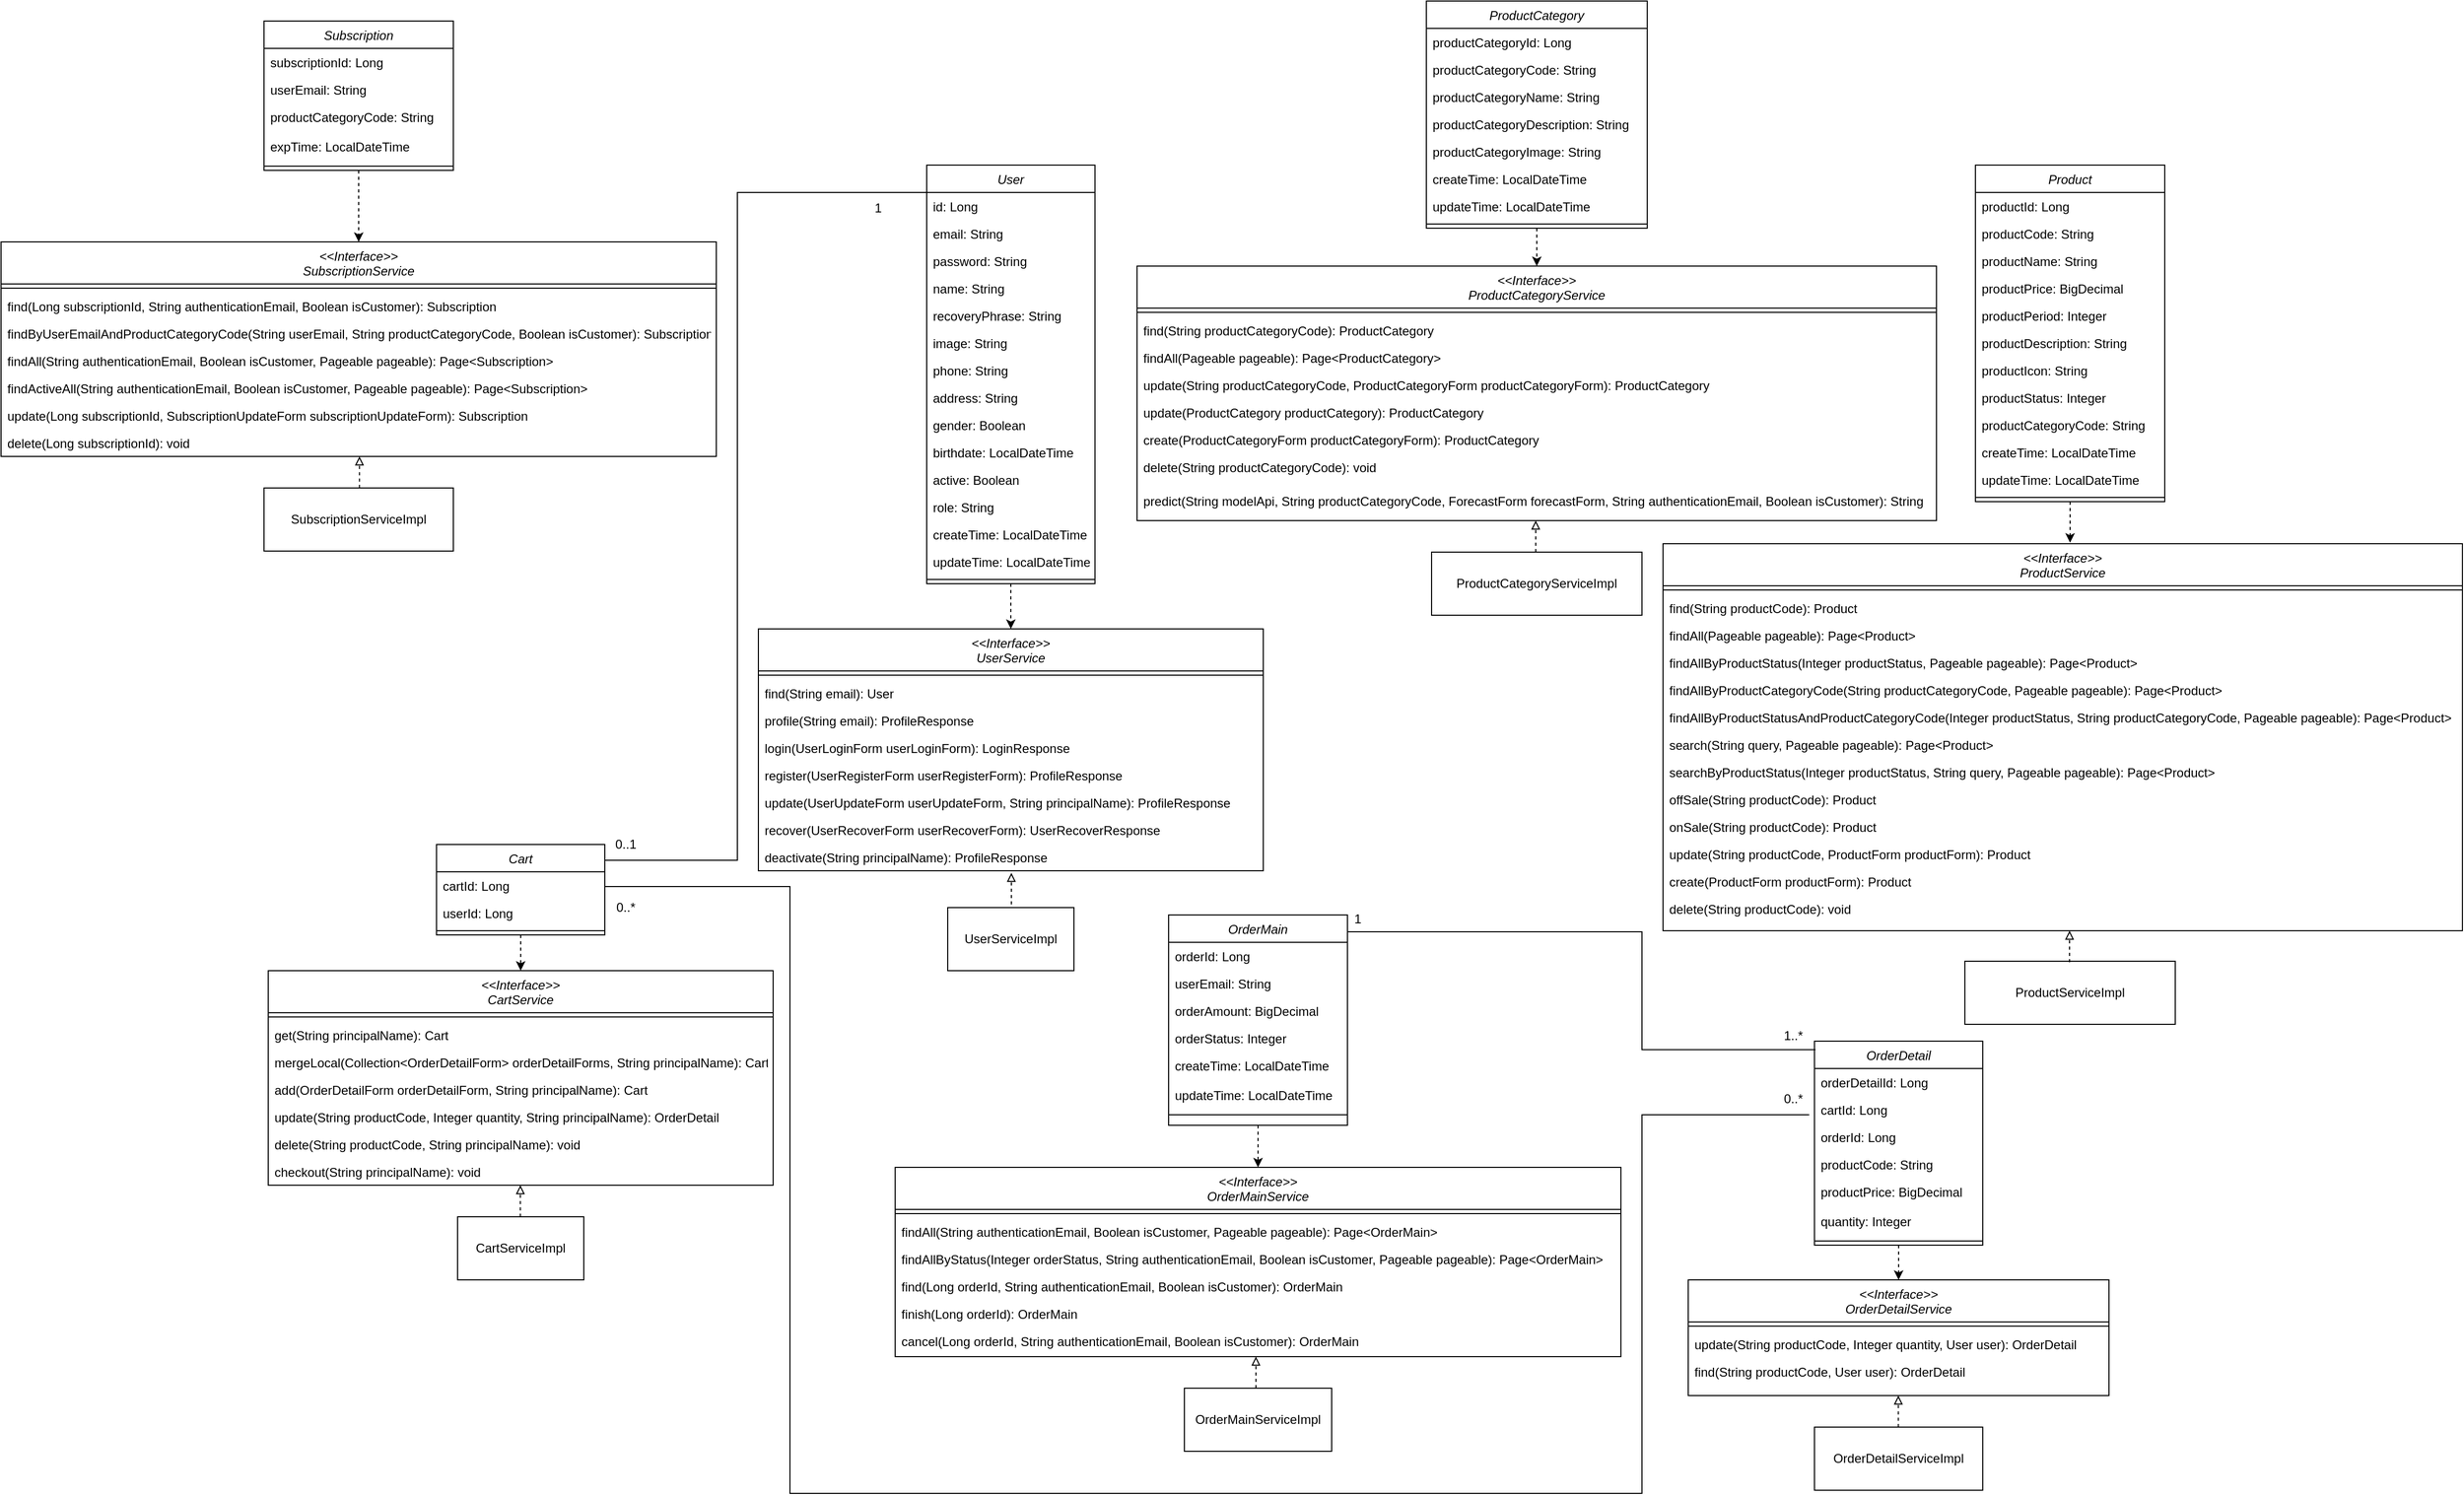 <mxfile version="21.2.3" type="device">
  <diagram id="C5RBs43oDa-KdzZeNtuy" name="Page-1">
    <mxGraphModel dx="3567" dy="803" grid="1" gridSize="10" guides="1" tooltips="1" connect="1" arrows="1" fold="1" page="1" pageScale="1" pageWidth="1920" pageHeight="1200" math="0" shadow="0">
      <root>
        <mxCell id="WIyWlLk6GJQsqaUBKTNV-0" />
        <mxCell id="WIyWlLk6GJQsqaUBKTNV-1" parent="WIyWlLk6GJQsqaUBKTNV-0" />
        <mxCell id="zkfFHV4jXpPFQw0GAbJ--0" value="User" style="swimlane;fontStyle=2;align=center;verticalAlign=top;childLayout=stackLayout;horizontal=1;startSize=26;horizontalStack=0;resizeParent=1;resizeLast=0;collapsible=1;marginBottom=0;rounded=0;shadow=0;strokeWidth=1;" parent="WIyWlLk6GJQsqaUBKTNV-1" vertex="1">
          <mxGeometry x="360" y="177" width="160" height="398" as="geometry">
            <mxRectangle x="230" y="140" width="160" height="26" as="alternateBounds" />
          </mxGeometry>
        </mxCell>
        <mxCell id="zkfFHV4jXpPFQw0GAbJ--1" value="id: Long" style="text;align=left;verticalAlign=top;spacingLeft=4;spacingRight=4;overflow=hidden;rotatable=0;points=[[0,0.5],[1,0.5]];portConstraint=eastwest;" parent="zkfFHV4jXpPFQw0GAbJ--0" vertex="1">
          <mxGeometry y="26" width="160" height="26" as="geometry" />
        </mxCell>
        <mxCell id="zkfFHV4jXpPFQw0GAbJ--2" value="email: String" style="text;align=left;verticalAlign=top;spacingLeft=4;spacingRight=4;overflow=hidden;rotatable=0;points=[[0,0.5],[1,0.5]];portConstraint=eastwest;rounded=0;shadow=0;html=0;" parent="zkfFHV4jXpPFQw0GAbJ--0" vertex="1">
          <mxGeometry y="52" width="160" height="26" as="geometry" />
        </mxCell>
        <mxCell id="zkfFHV4jXpPFQw0GAbJ--3" value="password: String" style="text;align=left;verticalAlign=top;spacingLeft=4;spacingRight=4;overflow=hidden;rotatable=0;points=[[0,0.5],[1,0.5]];portConstraint=eastwest;rounded=0;shadow=0;html=0;" parent="zkfFHV4jXpPFQw0GAbJ--0" vertex="1">
          <mxGeometry y="78" width="160" height="26" as="geometry" />
        </mxCell>
        <mxCell id="98TtHMbzd4gQQStBklup-7" value="name: String" style="text;align=left;verticalAlign=top;spacingLeft=4;spacingRight=4;overflow=hidden;rotatable=0;points=[[0,0.5],[1,0.5]];portConstraint=eastwest;rounded=0;shadow=0;html=0;" parent="zkfFHV4jXpPFQw0GAbJ--0" vertex="1">
          <mxGeometry y="104" width="160" height="26" as="geometry" />
        </mxCell>
        <mxCell id="Q7E6lYtqht5gNRH_L15U-13" value="recoveryPhrase: String" style="text;align=left;verticalAlign=top;spacingLeft=4;spacingRight=4;overflow=hidden;rotatable=0;points=[[0,0.5],[1,0.5]];portConstraint=eastwest;rounded=0;shadow=0;html=0;" parent="zkfFHV4jXpPFQw0GAbJ--0" vertex="1">
          <mxGeometry y="130" width="160" height="26" as="geometry" />
        </mxCell>
        <mxCell id="Q7E6lYtqht5gNRH_L15U-14" value="image: String" style="text;align=left;verticalAlign=top;spacingLeft=4;spacingRight=4;overflow=hidden;rotatable=0;points=[[0,0.5],[1,0.5]];portConstraint=eastwest;rounded=0;shadow=0;html=0;" parent="zkfFHV4jXpPFQw0GAbJ--0" vertex="1">
          <mxGeometry y="156" width="160" height="26" as="geometry" />
        </mxCell>
        <mxCell id="98TtHMbzd4gQQStBklup-8" value="phone: String" style="text;align=left;verticalAlign=top;spacingLeft=4;spacingRight=4;overflow=hidden;rotatable=0;points=[[0,0.5],[1,0.5]];portConstraint=eastwest;rounded=0;shadow=0;html=0;" parent="zkfFHV4jXpPFQw0GAbJ--0" vertex="1">
          <mxGeometry y="182" width="160" height="26" as="geometry" />
        </mxCell>
        <mxCell id="Q7E6lYtqht5gNRH_L15U-15" value="address: String" style="text;align=left;verticalAlign=top;spacingLeft=4;spacingRight=4;overflow=hidden;rotatable=0;points=[[0,0.5],[1,0.5]];portConstraint=eastwest;rounded=0;shadow=0;html=0;" parent="zkfFHV4jXpPFQw0GAbJ--0" vertex="1">
          <mxGeometry y="208" width="160" height="26" as="geometry" />
        </mxCell>
        <mxCell id="98TtHMbzd4gQQStBklup-9" value="gender: Boolean" style="text;align=left;verticalAlign=top;spacingLeft=4;spacingRight=4;overflow=hidden;rotatable=0;points=[[0,0.5],[1,0.5]];portConstraint=eastwest;rounded=0;shadow=0;html=0;" parent="zkfFHV4jXpPFQw0GAbJ--0" vertex="1">
          <mxGeometry y="234" width="160" height="26" as="geometry" />
        </mxCell>
        <mxCell id="Q7E6lYtqht5gNRH_L15U-16" value="birthdate: LocalDateTime" style="text;align=left;verticalAlign=top;spacingLeft=4;spacingRight=4;overflow=hidden;rotatable=0;points=[[0,0.5],[1,0.5]];portConstraint=eastwest;rounded=0;shadow=0;html=0;" parent="zkfFHV4jXpPFQw0GAbJ--0" vertex="1">
          <mxGeometry y="260" width="160" height="26" as="geometry" />
        </mxCell>
        <mxCell id="98TtHMbzd4gQQStBklup-10" value="active: Boolean" style="text;align=left;verticalAlign=top;spacingLeft=4;spacingRight=4;overflow=hidden;rotatable=0;points=[[0,0.5],[1,0.5]];portConstraint=eastwest;rounded=0;shadow=0;html=0;" parent="zkfFHV4jXpPFQw0GAbJ--0" vertex="1">
          <mxGeometry y="286" width="160" height="26" as="geometry" />
        </mxCell>
        <mxCell id="98TtHMbzd4gQQStBklup-11" value="role: String" style="text;align=left;verticalAlign=top;spacingLeft=4;spacingRight=4;overflow=hidden;rotatable=0;points=[[0,0.5],[1,0.5]];portConstraint=eastwest;rounded=0;shadow=0;html=0;" parent="zkfFHV4jXpPFQw0GAbJ--0" vertex="1">
          <mxGeometry y="312" width="160" height="26" as="geometry" />
        </mxCell>
        <mxCell id="Q7E6lYtqht5gNRH_L15U-17" value="createTime: LocalDateTime" style="text;align=left;verticalAlign=top;spacingLeft=4;spacingRight=4;overflow=hidden;rotatable=0;points=[[0,0.5],[1,0.5]];portConstraint=eastwest;rounded=0;shadow=0;html=0;" parent="zkfFHV4jXpPFQw0GAbJ--0" vertex="1">
          <mxGeometry y="338" width="160" height="26" as="geometry" />
        </mxCell>
        <mxCell id="Q7E6lYtqht5gNRH_L15U-18" value="updateTime: LocalDateTime" style="text;align=left;verticalAlign=top;spacingLeft=4;spacingRight=4;overflow=hidden;rotatable=0;points=[[0,0.5],[1,0.5]];portConstraint=eastwest;rounded=0;shadow=0;html=0;" parent="zkfFHV4jXpPFQw0GAbJ--0" vertex="1">
          <mxGeometry y="364" width="160" height="26" as="geometry" />
        </mxCell>
        <mxCell id="98TtHMbzd4gQQStBklup-74" value="" style="line;html=1;strokeWidth=1;align=left;verticalAlign=middle;spacingTop=-1;spacingLeft=3;spacingRight=3;rotatable=0;labelPosition=right;points=[];portConstraint=eastwest;" parent="zkfFHV4jXpPFQw0GAbJ--0" vertex="1">
          <mxGeometry y="390" width="160" height="8" as="geometry" />
        </mxCell>
        <mxCell id="98TtHMbzd4gQQStBklup-51" value="&lt;&lt;Interface&gt;&gt;&#xa;UserService" style="swimlane;fontStyle=2;align=center;verticalAlign=top;childLayout=stackLayout;horizontal=1;startSize=40;horizontalStack=0;resizeParent=1;resizeLast=0;collapsible=1;marginBottom=0;rounded=0;shadow=0;strokeWidth=1;" parent="WIyWlLk6GJQsqaUBKTNV-1" vertex="1">
          <mxGeometry x="200" y="618" width="480" height="230" as="geometry">
            <mxRectangle x="230" y="140" width="160" height="26" as="alternateBounds" />
          </mxGeometry>
        </mxCell>
        <mxCell id="98TtHMbzd4gQQStBklup-58" value="" style="line;html=1;strokeWidth=1;align=left;verticalAlign=middle;spacingTop=-1;spacingLeft=3;spacingRight=3;rotatable=0;labelPosition=right;points=[];portConstraint=eastwest;" parent="98TtHMbzd4gQQStBklup-51" vertex="1">
          <mxGeometry y="40" width="480" height="8" as="geometry" />
        </mxCell>
        <mxCell id="98TtHMbzd4gQQStBklup-59" value="find(String email): User" style="text;align=left;verticalAlign=top;spacingLeft=4;spacingRight=4;overflow=hidden;rotatable=0;points=[[0,0.5],[1,0.5]];portConstraint=eastwest;rounded=0;shadow=0;html=0;" parent="98TtHMbzd4gQQStBklup-51" vertex="1">
          <mxGeometry y="48" width="480" height="26" as="geometry" />
        </mxCell>
        <mxCell id="98TtHMbzd4gQQStBklup-60" value="profile(String email): ProfileResponse" style="text;align=left;verticalAlign=top;spacingLeft=4;spacingRight=4;overflow=hidden;rotatable=0;points=[[0,0.5],[1,0.5]];portConstraint=eastwest;rounded=0;shadow=0;html=0;" parent="98TtHMbzd4gQQStBklup-51" vertex="1">
          <mxGeometry y="74" width="480" height="26" as="geometry" />
        </mxCell>
        <mxCell id="98TtHMbzd4gQQStBklup-62" value="login(UserLoginForm userLoginForm): LoginResponse" style="text;align=left;verticalAlign=top;spacingLeft=4;spacingRight=4;overflow=hidden;rotatable=0;points=[[0,0.5],[1,0.5]];portConstraint=eastwest;rounded=0;shadow=0;html=0;" parent="98TtHMbzd4gQQStBklup-51" vertex="1">
          <mxGeometry y="100" width="480" height="26" as="geometry" />
        </mxCell>
        <mxCell id="98TtHMbzd4gQQStBklup-63" value="register(UserRegisterForm userRegisterForm): ProfileResponse" style="text;align=left;verticalAlign=top;spacingLeft=4;spacingRight=4;overflow=hidden;rotatable=0;points=[[0,0.5],[1,0.5]];portConstraint=eastwest;rounded=0;shadow=0;html=0;" parent="98TtHMbzd4gQQStBklup-51" vertex="1">
          <mxGeometry y="126" width="480" height="26" as="geometry" />
        </mxCell>
        <mxCell id="Q7E6lYtqht5gNRH_L15U-21" value="update(UserUpdateForm userUpdateForm, String principalName): ProfileResponse" style="text;align=left;verticalAlign=top;spacingLeft=4;spacingRight=4;overflow=hidden;rotatable=0;points=[[0,0.5],[1,0.5]];portConstraint=eastwest;rounded=0;shadow=0;html=0;" parent="98TtHMbzd4gQQStBklup-51" vertex="1">
          <mxGeometry y="152" width="480" height="26" as="geometry" />
        </mxCell>
        <mxCell id="Q7E6lYtqht5gNRH_L15U-22" value="recover(UserRecoverForm userRecoverForm): UserRecoverResponse" style="text;align=left;verticalAlign=top;spacingLeft=4;spacingRight=4;overflow=hidden;rotatable=0;points=[[0,0.5],[1,0.5]];portConstraint=eastwest;rounded=0;shadow=0;html=0;" parent="98TtHMbzd4gQQStBklup-51" vertex="1">
          <mxGeometry y="178" width="480" height="26" as="geometry" />
        </mxCell>
        <mxCell id="Q7E6lYtqht5gNRH_L15U-23" value="deactivate(String principalName): ProfileResponse" style="text;align=left;verticalAlign=top;spacingLeft=4;spacingRight=4;overflow=hidden;rotatable=0;points=[[0,0.5],[1,0.5]];portConstraint=eastwest;rounded=0;shadow=0;html=0;" parent="98TtHMbzd4gQQStBklup-51" vertex="1">
          <mxGeometry y="204" width="480" height="26" as="geometry" />
        </mxCell>
        <mxCell id="98TtHMbzd4gQQStBklup-61" value="" style="endArrow=classic;dashed=1;html=1;rounded=0;exitX=0.5;exitY=1;exitDx=0;exitDy=0;endFill=1;entryX=0.5;entryY=0;entryDx=0;entryDy=0;" parent="WIyWlLk6GJQsqaUBKTNV-1" source="zkfFHV4jXpPFQw0GAbJ--0" target="98TtHMbzd4gQQStBklup-51" edge="1">
          <mxGeometry width="50" height="50" relative="1" as="geometry">
            <mxPoint x="414" y="580" as="sourcePoint" />
            <mxPoint x="374" y="588" as="targetPoint" />
          </mxGeometry>
        </mxCell>
        <mxCell id="98TtHMbzd4gQQStBklup-75" value="Cart" style="swimlane;fontStyle=2;align=center;verticalAlign=top;childLayout=stackLayout;horizontal=1;startSize=26;horizontalStack=0;resizeParent=1;resizeLast=0;collapsible=1;marginBottom=0;rounded=0;shadow=0;strokeWidth=1;" parent="WIyWlLk6GJQsqaUBKTNV-1" vertex="1">
          <mxGeometry x="-106" y="823" width="160" height="86" as="geometry">
            <mxRectangle x="230" y="140" width="160" height="26" as="alternateBounds" />
          </mxGeometry>
        </mxCell>
        <mxCell id="98TtHMbzd4gQQStBklup-76" value="cartId: Long" style="text;align=left;verticalAlign=top;spacingLeft=4;spacingRight=4;overflow=hidden;rotatable=0;points=[[0,0.5],[1,0.5]];portConstraint=eastwest;" parent="98TtHMbzd4gQQStBklup-75" vertex="1">
          <mxGeometry y="26" width="160" height="26" as="geometry" />
        </mxCell>
        <mxCell id="98TtHMbzd4gQQStBklup-77" value="userId: Long" style="text;align=left;verticalAlign=top;spacingLeft=4;spacingRight=4;overflow=hidden;rotatable=0;points=[[0,0.5],[1,0.5]];portConstraint=eastwest;rounded=0;shadow=0;html=0;" parent="98TtHMbzd4gQQStBklup-75" vertex="1">
          <mxGeometry y="52" width="160" height="26" as="geometry" />
        </mxCell>
        <mxCell id="98TtHMbzd4gQQStBklup-78" value="" style="line;html=1;strokeWidth=1;align=left;verticalAlign=middle;spacingTop=-1;spacingLeft=3;spacingRight=3;rotatable=0;labelPosition=right;points=[];portConstraint=eastwest;" parent="98TtHMbzd4gQQStBklup-75" vertex="1">
          <mxGeometry y="78" width="160" height="8" as="geometry" />
        </mxCell>
        <mxCell id="98TtHMbzd4gQQStBklup-87" value="" style="endArrow=classic;dashed=1;html=1;rounded=0;exitX=0.5;exitY=1;exitDx=0;exitDy=0;endFill=1;entryX=0.5;entryY=0;entryDx=0;entryDy=0;" parent="WIyWlLk6GJQsqaUBKTNV-1" source="98TtHMbzd4gQQStBklup-75" target="98TtHMbzd4gQQStBklup-88" edge="1">
          <mxGeometry width="50" height="50" relative="1" as="geometry">
            <mxPoint x="-136" y="923" as="sourcePoint" />
            <mxPoint x="-176" y="923" as="targetPoint" />
          </mxGeometry>
        </mxCell>
        <mxCell id="98TtHMbzd4gQQStBklup-88" value="&lt;&lt;Interface&gt;&gt;&#xa;CartService" style="swimlane;fontStyle=2;align=center;verticalAlign=top;childLayout=stackLayout;horizontal=1;startSize=40;horizontalStack=0;resizeParent=1;resizeLast=0;collapsible=1;marginBottom=0;rounded=0;shadow=0;strokeWidth=1;" parent="WIyWlLk6GJQsqaUBKTNV-1" vertex="1">
          <mxGeometry x="-266" y="943" width="480" height="204" as="geometry">
            <mxRectangle x="230" y="140" width="160" height="26" as="alternateBounds" />
          </mxGeometry>
        </mxCell>
        <mxCell id="98TtHMbzd4gQQStBklup-89" value="" style="line;html=1;strokeWidth=1;align=left;verticalAlign=middle;spacingTop=-1;spacingLeft=3;spacingRight=3;rotatable=0;labelPosition=right;points=[];portConstraint=eastwest;" parent="98TtHMbzd4gQQStBklup-88" vertex="1">
          <mxGeometry y="40" width="480" height="8" as="geometry" />
        </mxCell>
        <mxCell id="98TtHMbzd4gQQStBklup-90" value="get(String principalName): Cart" style="text;align=left;verticalAlign=top;spacingLeft=4;spacingRight=4;overflow=hidden;rotatable=0;points=[[0,0.5],[1,0.5]];portConstraint=eastwest;rounded=0;shadow=0;html=0;" parent="98TtHMbzd4gQQStBklup-88" vertex="1">
          <mxGeometry y="48" width="480" height="26" as="geometry" />
        </mxCell>
        <mxCell id="98TtHMbzd4gQQStBklup-91" value="mergeLocal(Collection&lt;OrderDetailForm&gt; orderDetailForms, String principalName): Cart" style="text;align=left;verticalAlign=top;spacingLeft=4;spacingRight=4;overflow=hidden;rotatable=0;points=[[0,0.5],[1,0.5]];portConstraint=eastwest;rounded=0;shadow=0;html=0;" parent="98TtHMbzd4gQQStBklup-88" vertex="1">
          <mxGeometry y="74" width="480" height="26" as="geometry" />
        </mxCell>
        <mxCell id="98TtHMbzd4gQQStBklup-92" value="add(OrderDetailForm orderDetailForm, String principalName): Cart" style="text;align=left;verticalAlign=top;spacingLeft=4;spacingRight=4;overflow=hidden;rotatable=0;points=[[0,0.5],[1,0.5]];portConstraint=eastwest;rounded=0;shadow=0;html=0;" parent="98TtHMbzd4gQQStBklup-88" vertex="1">
          <mxGeometry y="100" width="480" height="26" as="geometry" />
        </mxCell>
        <mxCell id="Q7E6lYtqht5gNRH_L15U-24" value="update(String productCode, Integer quantity, String principalName): OrderDetail" style="text;align=left;verticalAlign=top;spacingLeft=4;spacingRight=4;overflow=hidden;rotatable=0;points=[[0,0.5],[1,0.5]];portConstraint=eastwest;rounded=0;shadow=0;html=0;" parent="98TtHMbzd4gQQStBklup-88" vertex="1">
          <mxGeometry y="126" width="480" height="26" as="geometry" />
        </mxCell>
        <mxCell id="98TtHMbzd4gQQStBklup-93" value="delete(String productCode, String principalName): void" style="text;align=left;verticalAlign=top;spacingLeft=4;spacingRight=4;overflow=hidden;rotatable=0;points=[[0,0.5],[1,0.5]];portConstraint=eastwest;rounded=0;shadow=0;html=0;" parent="98TtHMbzd4gQQStBklup-88" vertex="1">
          <mxGeometry y="152" width="480" height="26" as="geometry" />
        </mxCell>
        <mxCell id="Q7E6lYtqht5gNRH_L15U-25" value="checkout(String principalName): void" style="text;align=left;verticalAlign=top;spacingLeft=4;spacingRight=4;overflow=hidden;rotatable=0;points=[[0,0.5],[1,0.5]];portConstraint=eastwest;rounded=0;shadow=0;html=0;" parent="98TtHMbzd4gQQStBklup-88" vertex="1">
          <mxGeometry y="178" width="480" height="26" as="geometry" />
        </mxCell>
        <mxCell id="98TtHMbzd4gQQStBklup-94" value="ProductCategory" style="swimlane;fontStyle=2;align=center;verticalAlign=top;childLayout=stackLayout;horizontal=1;startSize=26;horizontalStack=0;resizeParent=1;resizeLast=0;collapsible=1;marginBottom=0;rounded=0;shadow=0;strokeWidth=1;" parent="WIyWlLk6GJQsqaUBKTNV-1" vertex="1">
          <mxGeometry x="835" y="21" width="210" height="216" as="geometry">
            <mxRectangle x="230" y="140" width="160" height="26" as="alternateBounds" />
          </mxGeometry>
        </mxCell>
        <mxCell id="98TtHMbzd4gQQStBklup-95" value="productCategoryId: Long" style="text;align=left;verticalAlign=top;spacingLeft=4;spacingRight=4;overflow=hidden;rotatable=0;points=[[0,0.5],[1,0.5]];portConstraint=eastwest;" parent="98TtHMbzd4gQQStBklup-94" vertex="1">
          <mxGeometry y="26" width="210" height="26" as="geometry" />
        </mxCell>
        <mxCell id="98TtHMbzd4gQQStBklup-96" value="productCategoryCode: String" style="text;align=left;verticalAlign=top;spacingLeft=4;spacingRight=4;overflow=hidden;rotatable=0;points=[[0,0.5],[1,0.5]];portConstraint=eastwest;rounded=0;shadow=0;html=0;" parent="98TtHMbzd4gQQStBklup-94" vertex="1">
          <mxGeometry y="52" width="210" height="26" as="geometry" />
        </mxCell>
        <mxCell id="Q7E6lYtqht5gNRH_L15U-6" value="productCategoryName: String" style="text;align=left;verticalAlign=top;spacingLeft=4;spacingRight=4;overflow=hidden;rotatable=0;points=[[0,0.5],[1,0.5]];portConstraint=eastwest;rounded=0;shadow=0;html=0;" parent="98TtHMbzd4gQQStBklup-94" vertex="1">
          <mxGeometry y="78" width="210" height="26" as="geometry" />
        </mxCell>
        <mxCell id="Q7E6lYtqht5gNRH_L15U-7" value="productCategoryDescription: String" style="text;align=left;verticalAlign=top;spacingLeft=4;spacingRight=4;overflow=hidden;rotatable=0;points=[[0,0.5],[1,0.5]];portConstraint=eastwest;rounded=0;shadow=0;html=0;" parent="98TtHMbzd4gQQStBklup-94" vertex="1">
          <mxGeometry y="104" width="210" height="26" as="geometry" />
        </mxCell>
        <mxCell id="Q7E6lYtqht5gNRH_L15U-8" value="productCategoryImage: String" style="text;align=left;verticalAlign=top;spacingLeft=4;spacingRight=4;overflow=hidden;rotatable=0;points=[[0,0.5],[1,0.5]];portConstraint=eastwest;rounded=0;shadow=0;html=0;" parent="98TtHMbzd4gQQStBklup-94" vertex="1">
          <mxGeometry y="130" width="210" height="26" as="geometry" />
        </mxCell>
        <mxCell id="98TtHMbzd4gQQStBklup-107" value="createTime: LocalDateTime" style="text;align=left;verticalAlign=top;spacingLeft=4;spacingRight=4;overflow=hidden;rotatable=0;points=[[0,0.5],[1,0.5]];portConstraint=eastwest;rounded=0;shadow=0;html=0;" parent="98TtHMbzd4gQQStBklup-94" vertex="1">
          <mxGeometry y="156" width="210" height="26" as="geometry" />
        </mxCell>
        <mxCell id="98TtHMbzd4gQQStBklup-108" value="updateTime: LocalDateTime" style="text;align=left;verticalAlign=top;spacingLeft=4;spacingRight=4;overflow=hidden;rotatable=0;points=[[0,0.5],[1,0.5]];portConstraint=eastwest;rounded=0;shadow=0;html=0;" parent="98TtHMbzd4gQQStBklup-94" vertex="1">
          <mxGeometry y="182" width="210" height="26" as="geometry" />
        </mxCell>
        <mxCell id="98TtHMbzd4gQQStBklup-97" value="" style="line;html=1;strokeWidth=1;align=left;verticalAlign=middle;spacingTop=-1;spacingLeft=3;spacingRight=3;rotatable=0;labelPosition=right;points=[];portConstraint=eastwest;" parent="98TtHMbzd4gQQStBklup-94" vertex="1">
          <mxGeometry y="208" width="210" height="8" as="geometry" />
        </mxCell>
        <mxCell id="98TtHMbzd4gQQStBklup-98" value="" style="endArrow=classic;dashed=1;html=1;rounded=0;endFill=1;entryX=0.5;entryY=0;entryDx=0;entryDy=0;exitX=0.5;exitY=1;exitDx=0;exitDy=0;" parent="WIyWlLk6GJQsqaUBKTNV-1" source="98TtHMbzd4gQQStBklup-94" target="98TtHMbzd4gQQStBklup-99" edge="1">
          <mxGeometry width="50" height="50" relative="1" as="geometry">
            <mxPoint x="840" y="240" as="sourcePoint" />
            <mxPoint x="880" y="273" as="targetPoint" />
          </mxGeometry>
        </mxCell>
        <mxCell id="98TtHMbzd4gQQStBklup-99" value="&lt;&lt;Interface&gt;&gt;&#xa;ProductCategoryService" style="swimlane;fontStyle=2;align=center;verticalAlign=top;childLayout=stackLayout;horizontal=1;startSize=40;horizontalStack=0;resizeParent=1;resizeLast=0;collapsible=1;marginBottom=0;rounded=0;shadow=0;strokeWidth=1;" parent="WIyWlLk6GJQsqaUBKTNV-1" vertex="1">
          <mxGeometry x="560" y="273" width="760" height="242" as="geometry">
            <mxRectangle x="230" y="140" width="160" height="26" as="alternateBounds" />
          </mxGeometry>
        </mxCell>
        <mxCell id="98TtHMbzd4gQQStBklup-100" value="" style="line;html=1;strokeWidth=1;align=left;verticalAlign=middle;spacingTop=-1;spacingLeft=3;spacingRight=3;rotatable=0;labelPosition=right;points=[];portConstraint=eastwest;" parent="98TtHMbzd4gQQStBklup-99" vertex="1">
          <mxGeometry y="40" width="760" height="8" as="geometry" />
        </mxCell>
        <mxCell id="98TtHMbzd4gQQStBklup-101" value="find(String productCategoryCode): ProductCategory" style="text;align=left;verticalAlign=top;spacingLeft=4;spacingRight=4;overflow=hidden;rotatable=0;points=[[0,0.5],[1,0.5]];portConstraint=eastwest;rounded=0;shadow=0;html=0;" parent="98TtHMbzd4gQQStBklup-99" vertex="1">
          <mxGeometry y="48" width="760" height="26" as="geometry" />
        </mxCell>
        <mxCell id="98TtHMbzd4gQQStBklup-102" value="findAll(Pageable pageable): Page&lt;ProductCategory&gt;" style="text;align=left;verticalAlign=top;spacingLeft=4;spacingRight=4;overflow=hidden;rotatable=0;points=[[0,0.5],[1,0.5]];portConstraint=eastwest;rounded=0;shadow=0;html=0;" parent="98TtHMbzd4gQQStBklup-99" vertex="1">
          <mxGeometry y="74" width="760" height="26" as="geometry" />
        </mxCell>
        <mxCell id="98TtHMbzd4gQQStBklup-103" value="update(String productCategoryCode, ProductCategoryForm productCategoryForm): ProductCategory" style="text;align=left;verticalAlign=top;spacingLeft=4;spacingRight=4;overflow=hidden;rotatable=0;points=[[0,0.5],[1,0.5]];portConstraint=eastwest;rounded=0;shadow=0;html=0;" parent="98TtHMbzd4gQQStBklup-99" vertex="1">
          <mxGeometry y="100" width="760" height="26" as="geometry" />
        </mxCell>
        <mxCell id="98TtHMbzd4gQQStBklup-104" value="update(ProductCategory productCategory): ProductCategory" style="text;align=left;verticalAlign=top;spacingLeft=4;spacingRight=4;overflow=hidden;rotatable=0;points=[[0,0.5],[1,0.5]];portConstraint=eastwest;rounded=0;shadow=0;html=0;" parent="98TtHMbzd4gQQStBklup-99" vertex="1">
          <mxGeometry y="126" width="760" height="26" as="geometry" />
        </mxCell>
        <mxCell id="98TtHMbzd4gQQStBklup-109" value="create(ProductCategoryForm productCategoryForm): ProductCategory" style="text;align=left;verticalAlign=top;spacingLeft=4;spacingRight=4;overflow=hidden;rotatable=0;points=[[0,0.5],[1,0.5]];portConstraint=eastwest;rounded=0;shadow=0;html=0;" parent="98TtHMbzd4gQQStBklup-99" vertex="1">
          <mxGeometry y="152" width="760" height="26" as="geometry" />
        </mxCell>
        <mxCell id="98TtHMbzd4gQQStBklup-110" value="delete(String productCategoryCode): void" style="text;align=left;verticalAlign=top;spacingLeft=4;spacingRight=4;overflow=hidden;rotatable=0;points=[[0,0.5],[1,0.5]];portConstraint=eastwest;rounded=0;shadow=0;html=0;" parent="98TtHMbzd4gQQStBklup-99" vertex="1">
          <mxGeometry y="178" width="760" height="32" as="geometry" />
        </mxCell>
        <mxCell id="Q7E6lYtqht5gNRH_L15U-10" value="predict(String modelApi, String productCategoryCode, ForecastForm forecastForm, String authenticationEmail, Boolean isCustomer): String" style="text;align=left;verticalAlign=top;spacingLeft=4;spacingRight=4;overflow=hidden;rotatable=0;points=[[0,0.5],[1,0.5]];portConstraint=eastwest;rounded=0;shadow=0;html=0;" parent="98TtHMbzd4gQQStBklup-99" vertex="1">
          <mxGeometry y="210" width="760" height="32" as="geometry" />
        </mxCell>
        <mxCell id="98TtHMbzd4gQQStBklup-111" value="Product" style="swimlane;fontStyle=2;align=center;verticalAlign=top;childLayout=stackLayout;horizontal=1;startSize=26;horizontalStack=0;resizeParent=1;resizeLast=0;collapsible=1;marginBottom=0;rounded=0;shadow=0;strokeWidth=1;" parent="WIyWlLk6GJQsqaUBKTNV-1" vertex="1">
          <mxGeometry x="1357" y="177" width="180" height="320" as="geometry">
            <mxRectangle x="230" y="140" width="160" height="26" as="alternateBounds" />
          </mxGeometry>
        </mxCell>
        <mxCell id="98TtHMbzd4gQQStBklup-112" value="productId: Long" style="text;align=left;verticalAlign=top;spacingLeft=4;spacingRight=4;overflow=hidden;rotatable=0;points=[[0,0.5],[1,0.5]];portConstraint=eastwest;" parent="98TtHMbzd4gQQStBklup-111" vertex="1">
          <mxGeometry y="26" width="180" height="26" as="geometry" />
        </mxCell>
        <mxCell id="98TtHMbzd4gQQStBklup-113" value="productCode: String" style="text;align=left;verticalAlign=top;spacingLeft=4;spacingRight=4;overflow=hidden;rotatable=0;points=[[0,0.5],[1,0.5]];portConstraint=eastwest;rounded=0;shadow=0;html=0;" parent="98TtHMbzd4gQQStBklup-111" vertex="1">
          <mxGeometry y="52" width="180" height="26" as="geometry" />
        </mxCell>
        <mxCell id="Q7E6lYtqht5gNRH_L15U-0" value="productName: String" style="text;align=left;verticalAlign=top;spacingLeft=4;spacingRight=4;overflow=hidden;rotatable=0;points=[[0,0.5],[1,0.5]];portConstraint=eastwest;rounded=0;shadow=0;html=0;" parent="98TtHMbzd4gQQStBklup-111" vertex="1">
          <mxGeometry y="78" width="180" height="26" as="geometry" />
        </mxCell>
        <mxCell id="98TtHMbzd4gQQStBklup-114" value="productPrice: BigDecimal" style="text;align=left;verticalAlign=top;spacingLeft=4;spacingRight=4;overflow=hidden;rotatable=0;points=[[0,0.5],[1,0.5]];portConstraint=eastwest;rounded=0;shadow=0;html=0;" parent="98TtHMbzd4gQQStBklup-111" vertex="1">
          <mxGeometry y="104" width="180" height="26" as="geometry" />
        </mxCell>
        <mxCell id="98TtHMbzd4gQQStBklup-115" value="productPeriod: Integer" style="text;align=left;verticalAlign=top;spacingLeft=4;spacingRight=4;overflow=hidden;rotatable=0;points=[[0,0.5],[1,0.5]];portConstraint=eastwest;rounded=0;shadow=0;html=0;" parent="98TtHMbzd4gQQStBklup-111" vertex="1">
          <mxGeometry y="130" width="180" height="26" as="geometry" />
        </mxCell>
        <mxCell id="98TtHMbzd4gQQStBklup-116" value="productDescription: String" style="text;align=left;verticalAlign=top;spacingLeft=4;spacingRight=4;overflow=hidden;rotatable=0;points=[[0,0.5],[1,0.5]];portConstraint=eastwest;rounded=0;shadow=0;html=0;" parent="98TtHMbzd4gQQStBklup-111" vertex="1">
          <mxGeometry y="156" width="180" height="26" as="geometry" />
        </mxCell>
        <mxCell id="98TtHMbzd4gQQStBklup-127" value="productIcon: String" style="text;align=left;verticalAlign=top;spacingLeft=4;spacingRight=4;overflow=hidden;rotatable=0;points=[[0,0.5],[1,0.5]];portConstraint=eastwest;rounded=0;shadow=0;html=0;" parent="98TtHMbzd4gQQStBklup-111" vertex="1">
          <mxGeometry y="182" width="180" height="26" as="geometry" />
        </mxCell>
        <mxCell id="98TtHMbzd4gQQStBklup-131" value="productStatus: Integer" style="text;align=left;verticalAlign=top;spacingLeft=4;spacingRight=4;overflow=hidden;rotatable=0;points=[[0,0.5],[1,0.5]];portConstraint=eastwest;rounded=0;shadow=0;html=0;" parent="98TtHMbzd4gQQStBklup-111" vertex="1">
          <mxGeometry y="208" width="180" height="26" as="geometry" />
        </mxCell>
        <mxCell id="98TtHMbzd4gQQStBklup-132" value="productCategoryCode: String" style="text;align=left;verticalAlign=top;spacingLeft=4;spacingRight=4;overflow=hidden;rotatable=0;points=[[0,0.5],[1,0.5]];portConstraint=eastwest;rounded=0;shadow=0;html=0;" parent="98TtHMbzd4gQQStBklup-111" vertex="1">
          <mxGeometry y="234" width="180" height="26" as="geometry" />
        </mxCell>
        <mxCell id="98TtHMbzd4gQQStBklup-133" value="createTime: LocalDateTime" style="text;align=left;verticalAlign=top;spacingLeft=4;spacingRight=4;overflow=hidden;rotatable=0;points=[[0,0.5],[1,0.5]];portConstraint=eastwest;rounded=0;shadow=0;html=0;" parent="98TtHMbzd4gQQStBklup-111" vertex="1">
          <mxGeometry y="260" width="180" height="26" as="geometry" />
        </mxCell>
        <mxCell id="98TtHMbzd4gQQStBklup-134" value="updateTime: LocalDateTime" style="text;align=left;verticalAlign=top;spacingLeft=4;spacingRight=4;overflow=hidden;rotatable=0;points=[[0,0.5],[1,0.5]];portConstraint=eastwest;rounded=0;shadow=0;html=0;" parent="98TtHMbzd4gQQStBklup-111" vertex="1">
          <mxGeometry y="286" width="180" height="26" as="geometry" />
        </mxCell>
        <mxCell id="98TtHMbzd4gQQStBklup-117" value="" style="line;html=1;strokeWidth=1;align=left;verticalAlign=middle;spacingTop=-1;spacingLeft=3;spacingRight=3;rotatable=0;labelPosition=right;points=[];portConstraint=eastwest;" parent="98TtHMbzd4gQQStBklup-111" vertex="1">
          <mxGeometry y="312" width="180" height="8" as="geometry" />
        </mxCell>
        <mxCell id="98TtHMbzd4gQQStBklup-118" value="" style="endArrow=classic;dashed=1;html=1;rounded=0;exitX=0.5;exitY=1;exitDx=0;exitDy=0;endFill=1;entryX=0.5;entryY=0;entryDx=0;entryDy=0;" parent="WIyWlLk6GJQsqaUBKTNV-1" source="98TtHMbzd4gQQStBklup-111" edge="1">
          <mxGeometry width="50" height="50" relative="1" as="geometry">
            <mxPoint x="1304" y="551" as="sourcePoint" />
            <mxPoint x="1447" y="536" as="targetPoint" />
          </mxGeometry>
        </mxCell>
        <mxCell id="98TtHMbzd4gQQStBklup-119" value="&lt;&lt;Interface&gt;&gt;&#xa;ProductService" style="swimlane;fontStyle=2;align=center;verticalAlign=top;childLayout=stackLayout;horizontal=1;startSize=40;horizontalStack=0;resizeParent=1;resizeLast=0;collapsible=1;marginBottom=0;rounded=0;shadow=0;strokeWidth=1;" parent="WIyWlLk6GJQsqaUBKTNV-1" vertex="1">
          <mxGeometry x="1060" y="537" width="760" height="368" as="geometry">
            <mxRectangle x="230" y="140" width="160" height="26" as="alternateBounds" />
          </mxGeometry>
        </mxCell>
        <mxCell id="98TtHMbzd4gQQStBklup-120" value="" style="line;html=1;strokeWidth=1;align=left;verticalAlign=middle;spacingTop=-1;spacingLeft=3;spacingRight=3;rotatable=0;labelPosition=right;points=[];portConstraint=eastwest;" parent="98TtHMbzd4gQQStBklup-119" vertex="1">
          <mxGeometry y="40" width="760" height="8" as="geometry" />
        </mxCell>
        <mxCell id="98TtHMbzd4gQQStBklup-121" value="find(String productCode): Product" style="text;align=left;verticalAlign=top;spacingLeft=4;spacingRight=4;overflow=hidden;rotatable=0;points=[[0,0.5],[1,0.5]];portConstraint=eastwest;rounded=0;shadow=0;html=0;" parent="98TtHMbzd4gQQStBklup-119" vertex="1">
          <mxGeometry y="48" width="760" height="26" as="geometry" />
        </mxCell>
        <mxCell id="98TtHMbzd4gQQStBklup-122" value="findAll(Pageable pageable): Page&lt;Product&gt;" style="text;align=left;verticalAlign=top;spacingLeft=4;spacingRight=4;overflow=hidden;rotatable=0;points=[[0,0.5],[1,0.5]];portConstraint=eastwest;rounded=0;shadow=0;html=0;" parent="98TtHMbzd4gQQStBklup-119" vertex="1">
          <mxGeometry y="74" width="760" height="26" as="geometry" />
        </mxCell>
        <mxCell id="98TtHMbzd4gQQStBklup-123" value="findAllByProductStatus(Integer productStatus, Pageable pageable): Page&lt;Product&gt;" style="text;align=left;verticalAlign=top;spacingLeft=4;spacingRight=4;overflow=hidden;rotatable=0;points=[[0,0.5],[1,0.5]];portConstraint=eastwest;rounded=0;shadow=0;html=0;" parent="98TtHMbzd4gQQStBklup-119" vertex="1">
          <mxGeometry y="100" width="760" height="26" as="geometry" />
        </mxCell>
        <mxCell id="98TtHMbzd4gQQStBklup-124" value="findAllByProductCategoryCode(String productCategoryCode, Pageable pageable): Page&lt;Product&gt;" style="text;align=left;verticalAlign=top;spacingLeft=4;spacingRight=4;overflow=hidden;rotatable=0;points=[[0,0.5],[1,0.5]];portConstraint=eastwest;rounded=0;shadow=0;html=0;" parent="98TtHMbzd4gQQStBklup-119" vertex="1">
          <mxGeometry y="126" width="760" height="26" as="geometry" />
        </mxCell>
        <mxCell id="98TtHMbzd4gQQStBklup-125" value="findAllByProductStatusAndProductCategoryCode(Integer productStatus, String productCategoryCode, Pageable pageable): Page&lt;Product&gt;" style="text;align=left;verticalAlign=top;spacingLeft=4;spacingRight=4;overflow=hidden;rotatable=0;points=[[0,0.5],[1,0.5]];portConstraint=eastwest;rounded=0;shadow=0;html=0;" parent="98TtHMbzd4gQQStBklup-119" vertex="1">
          <mxGeometry y="152" width="760" height="26" as="geometry" />
        </mxCell>
        <mxCell id="Q7E6lYtqht5gNRH_L15U-4" value="search(String query, Pageable pageable): Page&lt;Product&gt;" style="text;align=left;verticalAlign=top;spacingLeft=4;spacingRight=4;overflow=hidden;rotatable=0;points=[[0,0.5],[1,0.5]];portConstraint=eastwest;rounded=0;shadow=0;html=0;" parent="98TtHMbzd4gQQStBklup-119" vertex="1">
          <mxGeometry y="178" width="760" height="26" as="geometry" />
        </mxCell>
        <mxCell id="wsiXDVxzjsnh1ADCv6Yp-0" value="searchByProductStatus(Integer productStatus, String query, Pageable pageable): Page&lt;Product&gt;" style="text;align=left;verticalAlign=top;spacingLeft=4;spacingRight=4;overflow=hidden;rotatable=0;points=[[0,0.5],[1,0.5]];portConstraint=eastwest;rounded=0;shadow=0;html=0;" vertex="1" parent="98TtHMbzd4gQQStBklup-119">
          <mxGeometry y="204" width="760" height="26" as="geometry" />
        </mxCell>
        <mxCell id="Q7E6lYtqht5gNRH_L15U-5" value="offSale(String productCode): Product" style="text;align=left;verticalAlign=top;spacingLeft=4;spacingRight=4;overflow=hidden;rotatable=0;points=[[0,0.5],[1,0.5]];portConstraint=eastwest;rounded=0;shadow=0;html=0;" parent="98TtHMbzd4gQQStBklup-119" vertex="1">
          <mxGeometry y="230" width="760" height="26" as="geometry" />
        </mxCell>
        <mxCell id="98TtHMbzd4gQQStBklup-126" value="onSale(String productCode): Product" style="text;align=left;verticalAlign=top;spacingLeft=4;spacingRight=4;overflow=hidden;rotatable=0;points=[[0,0.5],[1,0.5]];portConstraint=eastwest;rounded=0;shadow=0;html=0;" parent="98TtHMbzd4gQQStBklup-119" vertex="1">
          <mxGeometry y="256" width="760" height="26" as="geometry" />
        </mxCell>
        <mxCell id="98TtHMbzd4gQQStBklup-135" value="update(String productCode, ProductForm productForm): Product" style="text;align=left;verticalAlign=top;spacingLeft=4;spacingRight=4;overflow=hidden;rotatable=0;points=[[0,0.5],[1,0.5]];portConstraint=eastwest;rounded=0;shadow=0;html=0;" parent="98TtHMbzd4gQQStBklup-119" vertex="1">
          <mxGeometry y="282" width="760" height="26" as="geometry" />
        </mxCell>
        <mxCell id="98TtHMbzd4gQQStBklup-139" value="create(ProductForm productForm): Product" style="text;align=left;verticalAlign=top;spacingLeft=4;spacingRight=4;overflow=hidden;rotatable=0;points=[[0,0.5],[1,0.5]];portConstraint=eastwest;rounded=0;shadow=0;html=0;" parent="98TtHMbzd4gQQStBklup-119" vertex="1">
          <mxGeometry y="308" width="760" height="26" as="geometry" />
        </mxCell>
        <mxCell id="98TtHMbzd4gQQStBklup-136" value="delete(String productCode): void" style="text;align=left;verticalAlign=top;spacingLeft=4;spacingRight=4;overflow=hidden;rotatable=0;points=[[0,0.5],[1,0.5]];portConstraint=eastwest;rounded=0;shadow=0;html=0;" parent="98TtHMbzd4gQQStBklup-119" vertex="1">
          <mxGeometry y="334" width="760" height="34" as="geometry" />
        </mxCell>
        <mxCell id="98TtHMbzd4gQQStBklup-192" value="OrderMain" style="swimlane;fontStyle=2;align=center;verticalAlign=top;childLayout=stackLayout;horizontal=1;startSize=26;horizontalStack=0;resizeParent=1;resizeLast=0;collapsible=1;marginBottom=0;rounded=0;shadow=0;strokeWidth=1;" parent="WIyWlLk6GJQsqaUBKTNV-1" vertex="1">
          <mxGeometry x="590" y="890" width="170" height="200" as="geometry">
            <mxRectangle x="230" y="140" width="160" height="26" as="alternateBounds" />
          </mxGeometry>
        </mxCell>
        <mxCell id="98TtHMbzd4gQQStBklup-193" value="orderId: Long" style="text;align=left;verticalAlign=top;spacingLeft=4;spacingRight=4;overflow=hidden;rotatable=0;points=[[0,0.5],[1,0.5]];portConstraint=eastwest;" parent="98TtHMbzd4gQQStBklup-192" vertex="1">
          <mxGeometry y="26" width="170" height="26" as="geometry" />
        </mxCell>
        <mxCell id="98TtHMbzd4gQQStBklup-194" value="userEmail: String" style="text;align=left;verticalAlign=top;spacingLeft=4;spacingRight=4;overflow=hidden;rotatable=0;points=[[0,0.5],[1,0.5]];portConstraint=eastwest;rounded=0;shadow=0;html=0;" parent="98TtHMbzd4gQQStBklup-192" vertex="1">
          <mxGeometry y="52" width="170" height="26" as="geometry" />
        </mxCell>
        <mxCell id="98TtHMbzd4gQQStBklup-195" value="orderAmount: BigDecimal" style="text;align=left;verticalAlign=top;spacingLeft=4;spacingRight=4;overflow=hidden;rotatable=0;points=[[0,0.5],[1,0.5]];portConstraint=eastwest;rounded=0;shadow=0;html=0;" parent="98TtHMbzd4gQQStBklup-192" vertex="1">
          <mxGeometry y="78" width="170" height="26" as="geometry" />
        </mxCell>
        <mxCell id="98TtHMbzd4gQQStBklup-197" value="orderStatus: Integer" style="text;align=left;verticalAlign=top;spacingLeft=4;spacingRight=4;overflow=hidden;rotatable=0;points=[[0,0.5],[1,0.5]];portConstraint=eastwest;rounded=0;shadow=0;html=0;" parent="98TtHMbzd4gQQStBklup-192" vertex="1">
          <mxGeometry y="104" width="170" height="26" as="geometry" />
        </mxCell>
        <mxCell id="98TtHMbzd4gQQStBklup-210" value="createTime: LocalDateTime" style="text;align=left;verticalAlign=top;spacingLeft=4;spacingRight=4;overflow=hidden;rotatable=0;points=[[0,0.5],[1,0.5]];portConstraint=eastwest;rounded=0;shadow=0;html=0;" parent="98TtHMbzd4gQQStBklup-192" vertex="1">
          <mxGeometry y="130" width="170" height="28" as="geometry" />
        </mxCell>
        <mxCell id="98TtHMbzd4gQQStBklup-211" value="updateTime: LocalDateTime" style="text;align=left;verticalAlign=top;spacingLeft=4;spacingRight=4;overflow=hidden;rotatable=0;points=[[0,0.5],[1,0.5]];portConstraint=eastwest;rounded=0;shadow=0;html=0;" parent="98TtHMbzd4gQQStBklup-192" vertex="1">
          <mxGeometry y="158" width="170" height="28" as="geometry" />
        </mxCell>
        <mxCell id="98TtHMbzd4gQQStBklup-201" value="" style="line;html=1;strokeWidth=1;align=left;verticalAlign=middle;spacingTop=-1;spacingLeft=3;spacingRight=3;rotatable=0;labelPosition=right;points=[];portConstraint=eastwest;" parent="98TtHMbzd4gQQStBklup-192" vertex="1">
          <mxGeometry y="186" width="170" height="8" as="geometry" />
        </mxCell>
        <mxCell id="98TtHMbzd4gQQStBklup-202" value="&lt;&lt;Interface&gt;&gt;&#xa;OrderMainService" style="swimlane;fontStyle=2;align=center;verticalAlign=top;childLayout=stackLayout;horizontal=1;startSize=40;horizontalStack=0;resizeParent=1;resizeLast=0;collapsible=1;marginBottom=0;rounded=0;shadow=0;strokeWidth=1;" parent="WIyWlLk6GJQsqaUBKTNV-1" vertex="1">
          <mxGeometry x="330" y="1130" width="690" height="180" as="geometry">
            <mxRectangle x="230" y="140" width="160" height="26" as="alternateBounds" />
          </mxGeometry>
        </mxCell>
        <mxCell id="98TtHMbzd4gQQStBklup-203" value="" style="line;html=1;strokeWidth=1;align=left;verticalAlign=middle;spacingTop=-1;spacingLeft=3;spacingRight=3;rotatable=0;labelPosition=right;points=[];portConstraint=eastwest;" parent="98TtHMbzd4gQQStBklup-202" vertex="1">
          <mxGeometry y="40" width="690" height="8" as="geometry" />
        </mxCell>
        <mxCell id="98TtHMbzd4gQQStBklup-204" value="findAll(String authenticationEmail, Boolean isCustomer, Pageable pageable): Page&lt;OrderMain&gt;" style="text;align=left;verticalAlign=top;spacingLeft=4;spacingRight=4;overflow=hidden;rotatable=0;points=[[0,0.5],[1,0.5]];portConstraint=eastwest;rounded=0;shadow=0;html=0;" parent="98TtHMbzd4gQQStBklup-202" vertex="1">
          <mxGeometry y="48" width="690" height="26" as="geometry" />
        </mxCell>
        <mxCell id="98TtHMbzd4gQQStBklup-205" value="findAllByStatus(Integer orderStatus, String authenticationEmail, Boolean isCustomer, Pageable pageable): Page&lt;OrderMain&gt;" style="text;align=left;verticalAlign=top;spacingLeft=4;spacingRight=4;overflow=hidden;rotatable=0;points=[[0,0.5],[1,0.5]];portConstraint=eastwest;rounded=0;shadow=0;html=0;" parent="98TtHMbzd4gQQStBklup-202" vertex="1">
          <mxGeometry y="74" width="690" height="26" as="geometry" />
        </mxCell>
        <mxCell id="98TtHMbzd4gQQStBklup-206" value="find(Long orderId, String authenticationEmail, Boolean isCustomer): OrderMain" style="text;align=left;verticalAlign=top;spacingLeft=4;spacingRight=4;overflow=hidden;rotatable=0;points=[[0,0.5],[1,0.5]];portConstraint=eastwest;rounded=0;shadow=0;html=0;" parent="98TtHMbzd4gQQStBklup-202" vertex="1">
          <mxGeometry y="100" width="690" height="26" as="geometry" />
        </mxCell>
        <mxCell id="98TtHMbzd4gQQStBklup-207" value="finish(Long orderId): OrderMain" style="text;align=left;verticalAlign=top;spacingLeft=4;spacingRight=4;overflow=hidden;rotatable=0;points=[[0,0.5],[1,0.5]];portConstraint=eastwest;rounded=0;shadow=0;html=0;" parent="98TtHMbzd4gQQStBklup-202" vertex="1">
          <mxGeometry y="126" width="690" height="26" as="geometry" />
        </mxCell>
        <mxCell id="98TtHMbzd4gQQStBklup-212" value="cancel(Long orderId, String authenticationEmail, Boolean isCustomer): OrderMain" style="text;align=left;verticalAlign=top;spacingLeft=4;spacingRight=4;overflow=hidden;rotatable=0;points=[[0,0.5],[1,0.5]];portConstraint=eastwest;rounded=0;shadow=0;html=0;" parent="98TtHMbzd4gQQStBklup-202" vertex="1">
          <mxGeometry y="152" width="690" height="26" as="geometry" />
        </mxCell>
        <mxCell id="98TtHMbzd4gQQStBklup-208" value="" style="endArrow=classic;dashed=1;html=1;rounded=0;exitX=0.5;exitY=1;exitDx=0;exitDy=0;endFill=1;entryX=0.5;entryY=0;entryDx=0;entryDy=0;" parent="WIyWlLk6GJQsqaUBKTNV-1" source="98TtHMbzd4gQQStBklup-192" target="98TtHMbzd4gQQStBklup-202" edge="1">
          <mxGeometry width="50" height="50" relative="1" as="geometry">
            <mxPoint x="744" y="1270" as="sourcePoint" />
            <mxPoint x="704" y="1274" as="targetPoint" />
          </mxGeometry>
        </mxCell>
        <mxCell id="98TtHMbzd4gQQStBklup-215" value="OrderDetail" style="swimlane;fontStyle=2;align=center;verticalAlign=top;childLayout=stackLayout;horizontal=1;startSize=26;horizontalStack=0;resizeParent=1;resizeLast=0;collapsible=1;marginBottom=0;rounded=0;shadow=0;strokeWidth=1;" parent="WIyWlLk6GJQsqaUBKTNV-1" vertex="1">
          <mxGeometry x="1204" y="1010" width="160" height="194" as="geometry">
            <mxRectangle x="230" y="140" width="160" height="26" as="alternateBounds" />
          </mxGeometry>
        </mxCell>
        <mxCell id="98TtHMbzd4gQQStBklup-216" value="orderDetailId: Long" style="text;align=left;verticalAlign=top;spacingLeft=4;spacingRight=4;overflow=hidden;rotatable=0;points=[[0,0.5],[1,0.5]];portConstraint=eastwest;" parent="98TtHMbzd4gQQStBklup-215" vertex="1">
          <mxGeometry y="26" width="160" height="26" as="geometry" />
        </mxCell>
        <mxCell id="98TtHMbzd4gQQStBklup-217" value="cartId: Long" style="text;align=left;verticalAlign=top;spacingLeft=4;spacingRight=4;overflow=hidden;rotatable=0;points=[[0,0.5],[1,0.5]];portConstraint=eastwest;rounded=0;shadow=0;html=0;" parent="98TtHMbzd4gQQStBklup-215" vertex="1">
          <mxGeometry y="52" width="160" height="26" as="geometry" />
        </mxCell>
        <mxCell id="98TtHMbzd4gQQStBklup-218" value="orderId: Long" style="text;align=left;verticalAlign=top;spacingLeft=4;spacingRight=4;overflow=hidden;rotatable=0;points=[[0,0.5],[1,0.5]];portConstraint=eastwest;rounded=0;shadow=0;html=0;" parent="98TtHMbzd4gQQStBklup-215" vertex="1">
          <mxGeometry y="78" width="160" height="26" as="geometry" />
        </mxCell>
        <mxCell id="98TtHMbzd4gQQStBklup-219" value="productCode: String" style="text;align=left;verticalAlign=top;spacingLeft=4;spacingRight=4;overflow=hidden;rotatable=0;points=[[0,0.5],[1,0.5]];portConstraint=eastwest;rounded=0;shadow=0;html=0;" parent="98TtHMbzd4gQQStBklup-215" vertex="1">
          <mxGeometry y="104" width="160" height="26" as="geometry" />
        </mxCell>
        <mxCell id="98TtHMbzd4gQQStBklup-224" value="productPrice: BigDecimal" style="text;align=left;verticalAlign=top;spacingLeft=4;spacingRight=4;overflow=hidden;rotatable=0;points=[[0,0.5],[1,0.5]];portConstraint=eastwest;rounded=0;shadow=0;html=0;" parent="98TtHMbzd4gQQStBklup-215" vertex="1">
          <mxGeometry y="130" width="160" height="28" as="geometry" />
        </mxCell>
        <mxCell id="98TtHMbzd4gQQStBklup-237" value="quantity: Integer" style="text;align=left;verticalAlign=top;spacingLeft=4;spacingRight=4;overflow=hidden;rotatable=0;points=[[0,0.5],[1,0.5]];portConstraint=eastwest;rounded=0;shadow=0;html=0;" parent="98TtHMbzd4gQQStBklup-215" vertex="1">
          <mxGeometry y="158" width="160" height="28" as="geometry" />
        </mxCell>
        <mxCell id="98TtHMbzd4gQQStBklup-225" value="" style="line;html=1;strokeWidth=1;align=left;verticalAlign=middle;spacingTop=-1;spacingLeft=3;spacingRight=3;rotatable=0;labelPosition=right;points=[];portConstraint=eastwest;" parent="98TtHMbzd4gQQStBklup-215" vertex="1">
          <mxGeometry y="186" width="160" height="8" as="geometry" />
        </mxCell>
        <mxCell id="98TtHMbzd4gQQStBklup-226" value="&lt;&lt;Interface&gt;&gt;&#xa;OrderDetailService" style="swimlane;fontStyle=2;align=center;verticalAlign=top;childLayout=stackLayout;horizontal=1;startSize=40;horizontalStack=0;resizeParent=1;resizeLast=0;collapsible=1;marginBottom=0;rounded=0;shadow=0;strokeWidth=1;" parent="WIyWlLk6GJQsqaUBKTNV-1" vertex="1">
          <mxGeometry x="1084" y="1237" width="400" height="110" as="geometry">
            <mxRectangle x="230" y="140" width="160" height="26" as="alternateBounds" />
          </mxGeometry>
        </mxCell>
        <mxCell id="98TtHMbzd4gQQStBklup-227" value="" style="line;html=1;strokeWidth=1;align=left;verticalAlign=middle;spacingTop=-1;spacingLeft=3;spacingRight=3;rotatable=0;labelPosition=right;points=[];portConstraint=eastwest;" parent="98TtHMbzd4gQQStBklup-226" vertex="1">
          <mxGeometry y="40" width="400" height="8" as="geometry" />
        </mxCell>
        <mxCell id="98TtHMbzd4gQQStBklup-228" value="update(String productCode, Integer quantity, User user): OrderDetail" style="text;align=left;verticalAlign=top;spacingLeft=4;spacingRight=4;overflow=hidden;rotatable=0;points=[[0,0.5],[1,0.5]];portConstraint=eastwest;rounded=0;shadow=0;html=0;" parent="98TtHMbzd4gQQStBklup-226" vertex="1">
          <mxGeometry y="48" width="400" height="26" as="geometry" />
        </mxCell>
        <mxCell id="98TtHMbzd4gQQStBklup-229" value="find(String productCode, User user): OrderDetail" style="text;align=left;verticalAlign=top;spacingLeft=4;spacingRight=4;overflow=hidden;rotatable=0;points=[[0,0.5],[1,0.5]];portConstraint=eastwest;rounded=0;shadow=0;html=0;" parent="98TtHMbzd4gQQStBklup-226" vertex="1">
          <mxGeometry y="74" width="400" height="26" as="geometry" />
        </mxCell>
        <mxCell id="98TtHMbzd4gQQStBklup-235" value="" style="endArrow=classic;dashed=1;html=1;rounded=0;exitX=0.5;exitY=1;exitDx=0;exitDy=0;endFill=1;entryX=0.5;entryY=0;entryDx=0;entryDy=0;" parent="WIyWlLk6GJQsqaUBKTNV-1" source="98TtHMbzd4gQQStBklup-215" target="98TtHMbzd4gQQStBklup-226" edge="1">
          <mxGeometry width="50" height="50" relative="1" as="geometry">
            <mxPoint x="1294" y="1450" as="sourcePoint" />
            <mxPoint x="1254" y="1454" as="targetPoint" />
          </mxGeometry>
        </mxCell>
        <mxCell id="98TtHMbzd4gQQStBklup-238" value="Subscription" style="swimlane;fontStyle=2;align=center;verticalAlign=top;childLayout=stackLayout;horizontal=1;startSize=26;horizontalStack=0;resizeParent=1;resizeLast=0;collapsible=1;marginBottom=0;rounded=0;shadow=0;strokeWidth=1;" parent="WIyWlLk6GJQsqaUBKTNV-1" vertex="1">
          <mxGeometry x="-270" y="40" width="180" height="142" as="geometry">
            <mxRectangle x="230" y="140" width="160" height="26" as="alternateBounds" />
          </mxGeometry>
        </mxCell>
        <mxCell id="98TtHMbzd4gQQStBklup-239" value="subscriptionId: Long" style="text;align=left;verticalAlign=top;spacingLeft=4;spacingRight=4;overflow=hidden;rotatable=0;points=[[0,0.5],[1,0.5]];portConstraint=eastwest;" parent="98TtHMbzd4gQQStBklup-238" vertex="1">
          <mxGeometry y="26" width="180" height="26" as="geometry" />
        </mxCell>
        <mxCell id="98TtHMbzd4gQQStBklup-240" value="userEmail: String" style="text;align=left;verticalAlign=top;spacingLeft=4;spacingRight=4;overflow=hidden;rotatable=0;points=[[0,0.5],[1,0.5]];portConstraint=eastwest;rounded=0;shadow=0;html=0;" parent="98TtHMbzd4gQQStBklup-238" vertex="1">
          <mxGeometry y="52" width="180" height="26" as="geometry" />
        </mxCell>
        <mxCell id="98TtHMbzd4gQQStBklup-246" value="productCategoryCode: String" style="text;align=left;verticalAlign=top;spacingLeft=4;spacingRight=4;overflow=hidden;rotatable=0;points=[[0,0.5],[1,0.5]];portConstraint=eastwest;rounded=0;shadow=0;html=0;" parent="98TtHMbzd4gQQStBklup-238" vertex="1">
          <mxGeometry y="78" width="180" height="28" as="geometry" />
        </mxCell>
        <mxCell id="98TtHMbzd4gQQStBklup-247" value="expTime: LocalDateTime" style="text;align=left;verticalAlign=top;spacingLeft=4;spacingRight=4;overflow=hidden;rotatable=0;points=[[0,0.5],[1,0.5]];portConstraint=eastwest;rounded=0;shadow=0;html=0;" parent="98TtHMbzd4gQQStBklup-238" vertex="1">
          <mxGeometry y="106" width="180" height="28" as="geometry" />
        </mxCell>
        <mxCell id="98TtHMbzd4gQQStBklup-250" value="" style="line;html=1;strokeWidth=1;align=left;verticalAlign=middle;spacingTop=-1;spacingLeft=3;spacingRight=3;rotatable=0;labelPosition=right;points=[];portConstraint=eastwest;" parent="98TtHMbzd4gQQStBklup-238" vertex="1">
          <mxGeometry y="134" width="180" height="8" as="geometry" />
        </mxCell>
        <mxCell id="98TtHMbzd4gQQStBklup-251" value="&lt;&lt;Interface&gt;&gt;&#xa;SubscriptionService" style="swimlane;fontStyle=2;align=center;verticalAlign=top;childLayout=stackLayout;horizontal=1;startSize=40;horizontalStack=0;resizeParent=1;resizeLast=0;collapsible=1;marginBottom=0;rounded=0;shadow=0;strokeWidth=1;" parent="WIyWlLk6GJQsqaUBKTNV-1" vertex="1">
          <mxGeometry x="-520" y="250" width="680" height="204" as="geometry">
            <mxRectangle x="230" y="140" width="160" height="26" as="alternateBounds" />
          </mxGeometry>
        </mxCell>
        <mxCell id="98TtHMbzd4gQQStBklup-252" value="" style="line;html=1;strokeWidth=1;align=left;verticalAlign=middle;spacingTop=-1;spacingLeft=3;spacingRight=3;rotatable=0;labelPosition=right;points=[];portConstraint=eastwest;" parent="98TtHMbzd4gQQStBklup-251" vertex="1">
          <mxGeometry y="40" width="680" height="8" as="geometry" />
        </mxCell>
        <mxCell id="98TtHMbzd4gQQStBklup-253" value="find(Long subscriptionId, String authenticationEmail, Boolean isCustomer): Subscription" style="text;align=left;verticalAlign=top;spacingLeft=4;spacingRight=4;overflow=hidden;rotatable=0;points=[[0,0.5],[1,0.5]];portConstraint=eastwest;rounded=0;shadow=0;html=0;" parent="98TtHMbzd4gQQStBklup-251" vertex="1">
          <mxGeometry y="48" width="680" height="26" as="geometry" />
        </mxCell>
        <mxCell id="98TtHMbzd4gQQStBklup-254" value="findByUserEmailAndProductCategoryCode(String userEmail, String productCategoryCode, Boolean isCustomer): Subscription" style="text;align=left;verticalAlign=top;spacingLeft=4;spacingRight=4;overflow=hidden;rotatable=0;points=[[0,0.5],[1,0.5]];portConstraint=eastwest;rounded=0;shadow=0;html=0;" parent="98TtHMbzd4gQQStBklup-251" vertex="1">
          <mxGeometry y="74" width="680" height="26" as="geometry" />
        </mxCell>
        <mxCell id="98TtHMbzd4gQQStBklup-271" value="findAll(String authenticationEmail, Boolean isCustomer, Pageable pageable): Page&lt;Subscription&gt;" style="text;align=left;verticalAlign=top;spacingLeft=4;spacingRight=4;overflow=hidden;rotatable=0;points=[[0,0.5],[1,0.5]];portConstraint=eastwest;rounded=0;shadow=0;html=0;" parent="98TtHMbzd4gQQStBklup-251" vertex="1">
          <mxGeometry y="100" width="680" height="26" as="geometry" />
        </mxCell>
        <mxCell id="98TtHMbzd4gQQStBklup-272" value="findActiveAll(String authenticationEmail, Boolean isCustomer, Pageable pageable): Page&lt;Subscription&gt;" style="text;align=left;verticalAlign=top;spacingLeft=4;spacingRight=4;overflow=hidden;rotatable=0;points=[[0,0.5],[1,0.5]];portConstraint=eastwest;rounded=0;shadow=0;html=0;" parent="98TtHMbzd4gQQStBklup-251" vertex="1">
          <mxGeometry y="126" width="680" height="26" as="geometry" />
        </mxCell>
        <mxCell id="98TtHMbzd4gQQStBklup-273" value="update(Long subscriptionId, SubscriptionUpdateForm subscriptionUpdateForm): Subscription" style="text;align=left;verticalAlign=top;spacingLeft=4;spacingRight=4;overflow=hidden;rotatable=0;points=[[0,0.5],[1,0.5]];portConstraint=eastwest;rounded=0;shadow=0;html=0;" parent="98TtHMbzd4gQQStBklup-251" vertex="1">
          <mxGeometry y="152" width="680" height="26" as="geometry" />
        </mxCell>
        <mxCell id="98TtHMbzd4gQQStBklup-275" value="delete(Long subscriptionId): void" style="text;align=left;verticalAlign=top;spacingLeft=4;spacingRight=4;overflow=hidden;rotatable=0;points=[[0,0.5],[1,0.5]];portConstraint=eastwest;rounded=0;shadow=0;html=0;" parent="98TtHMbzd4gQQStBklup-251" vertex="1">
          <mxGeometry y="178" width="680" height="26" as="geometry" />
        </mxCell>
        <mxCell id="98TtHMbzd4gQQStBklup-255" value="" style="endArrow=classic;dashed=1;html=1;rounded=0;exitX=0.5;exitY=1;exitDx=0;exitDy=0;endFill=1;entryX=0.5;entryY=0;entryDx=0;entryDy=0;" parent="WIyWlLk6GJQsqaUBKTNV-1" source="98TtHMbzd4gQQStBklup-238" target="98TtHMbzd4gQQStBklup-251" edge="1">
          <mxGeometry width="50" height="50" relative="1" as="geometry">
            <mxPoint x="-170" y="280" as="sourcePoint" />
            <mxPoint x="-210" y="284" as="targetPoint" />
          </mxGeometry>
        </mxCell>
        <mxCell id="98TtHMbzd4gQQStBklup-256" value="UserServiceImpl" style="rounded=0;whiteSpace=wrap;html=1;strokeColor=default;" parent="WIyWlLk6GJQsqaUBKTNV-1" vertex="1">
          <mxGeometry x="380" y="883" width="120" height="60" as="geometry" />
        </mxCell>
        <mxCell id="98TtHMbzd4gQQStBklup-260" value="CartServiceImpl" style="rounded=0;whiteSpace=wrap;html=1;strokeColor=default;" parent="WIyWlLk6GJQsqaUBKTNV-1" vertex="1">
          <mxGeometry x="-86" y="1177" width="120" height="60" as="geometry" />
        </mxCell>
        <mxCell id="98TtHMbzd4gQQStBklup-264" value="ProductCategoryServiceImpl" style="rounded=0;whiteSpace=wrap;html=1;strokeColor=default;" parent="WIyWlLk6GJQsqaUBKTNV-1" vertex="1">
          <mxGeometry x="840" y="545" width="200" height="60" as="geometry" />
        </mxCell>
        <mxCell id="98TtHMbzd4gQQStBklup-266" value="ProductServiceImpl" style="rounded=0;whiteSpace=wrap;html=1;strokeColor=default;" parent="WIyWlLk6GJQsqaUBKTNV-1" vertex="1">
          <mxGeometry x="1347" y="934" width="200" height="60" as="geometry" />
        </mxCell>
        <mxCell id="98TtHMbzd4gQQStBklup-268" value="OrderMainServiceImpl" style="rounded=0;whiteSpace=wrap;html=1;strokeColor=default;" parent="WIyWlLk6GJQsqaUBKTNV-1" vertex="1">
          <mxGeometry x="605" y="1340" width="140" height="60" as="geometry" />
        </mxCell>
        <mxCell id="98TtHMbzd4gQQStBklup-270" value="OrderDetailServiceImpl" style="rounded=0;whiteSpace=wrap;html=1;strokeColor=default;" parent="WIyWlLk6GJQsqaUBKTNV-1" vertex="1">
          <mxGeometry x="1204" y="1377" width="160" height="60" as="geometry" />
        </mxCell>
        <mxCell id="98TtHMbzd4gQQStBklup-277" value="SubscriptionServiceImpl" style="rounded=0;whiteSpace=wrap;html=1;strokeColor=default;" parent="WIyWlLk6GJQsqaUBKTNV-1" vertex="1">
          <mxGeometry x="-270" y="484" width="180" height="60" as="geometry" />
        </mxCell>
        <mxCell id="98TtHMbzd4gQQStBklup-269" value="" style="endArrow=block;dashed=1;html=1;rounded=0;entryX=0.5;entryY=1;entryDx=0;entryDy=0;endFill=0;" parent="WIyWlLk6GJQsqaUBKTNV-1" edge="1">
          <mxGeometry width="50" height="50" relative="1" as="geometry">
            <mxPoint x="939" y="545" as="sourcePoint" />
            <mxPoint x="939" y="515" as="targetPoint" />
          </mxGeometry>
        </mxCell>
        <mxCell id="98TtHMbzd4gQQStBklup-276" value="" style="endArrow=block;dashed=1;html=1;rounded=0;entryX=0.5;entryY=1;entryDx=0;entryDy=0;endFill=0;" parent="WIyWlLk6GJQsqaUBKTNV-1" edge="1">
          <mxGeometry width="50" height="50" relative="1" as="geometry">
            <mxPoint x="1446.5" y="935" as="sourcePoint" />
            <mxPoint x="1446.5" y="905" as="targetPoint" />
          </mxGeometry>
        </mxCell>
        <mxCell id="98TtHMbzd4gQQStBklup-263" value="" style="endArrow=block;dashed=1;html=1;rounded=0;entryX=0.5;entryY=1;entryDx=0;entryDy=0;endFill=0;" parent="WIyWlLk6GJQsqaUBKTNV-1" edge="1">
          <mxGeometry width="50" height="50" relative="1" as="geometry">
            <mxPoint x="673" y="1340" as="sourcePoint" />
            <mxPoint x="673" y="1310" as="targetPoint" />
          </mxGeometry>
        </mxCell>
        <mxCell id="98TtHMbzd4gQQStBklup-265" value="" style="endArrow=block;dashed=1;html=1;rounded=0;entryX=0.5;entryY=1;entryDx=0;entryDy=0;endFill=0;" parent="WIyWlLk6GJQsqaUBKTNV-1" edge="1">
          <mxGeometry width="50" height="50" relative="1" as="geometry">
            <mxPoint x="-26.31" y="1177" as="sourcePoint" />
            <mxPoint x="-26.31" y="1147" as="targetPoint" />
          </mxGeometry>
        </mxCell>
        <mxCell id="98TtHMbzd4gQQStBklup-293" value="" style="endArrow=block;dashed=1;html=1;rounded=0;entryX=0.5;entryY=1;entryDx=0;entryDy=0;endFill=0;" parent="WIyWlLk6GJQsqaUBKTNV-1" edge="1">
          <mxGeometry width="50" height="50" relative="1" as="geometry">
            <mxPoint x="1283.73" y="1377" as="sourcePoint" />
            <mxPoint x="1283.73" y="1347" as="targetPoint" />
          </mxGeometry>
        </mxCell>
        <mxCell id="3uzCZNnypf24E0InRr1k-0" value="" style="endArrow=block;dashed=1;html=1;rounded=0;entryX=0.5;entryY=1;entryDx=0;entryDy=0;endFill=0;" parent="WIyWlLk6GJQsqaUBKTNV-1" edge="1">
          <mxGeometry width="50" height="50" relative="1" as="geometry">
            <mxPoint x="-179.27" y="484" as="sourcePoint" />
            <mxPoint x="-179.27" y="454" as="targetPoint" />
          </mxGeometry>
        </mxCell>
        <mxCell id="3uzCZNnypf24E0InRr1k-6" value="" style="endArrow=none;html=1;rounded=0;edgeStyle=orthogonalEdgeStyle;exitX=1;exitY=0.25;exitDx=0;exitDy=0;" parent="WIyWlLk6GJQsqaUBKTNV-1" source="98TtHMbzd4gQQStBklup-75" edge="1">
          <mxGeometry width="50" height="50" relative="1" as="geometry">
            <mxPoint x="154" y="833" as="sourcePoint" />
            <mxPoint x="360" y="203" as="targetPoint" />
            <Array as="points">
              <mxPoint x="54" y="838" />
              <mxPoint x="180" y="838" />
              <mxPoint x="180" y="203" />
            </Array>
          </mxGeometry>
        </mxCell>
        <mxCell id="3uzCZNnypf24E0InRr1k-8" value="1" style="text;html=1;strokeColor=none;fillColor=none;align=center;verticalAlign=middle;whiteSpace=wrap;rounded=0;" parent="WIyWlLk6GJQsqaUBKTNV-1" vertex="1">
          <mxGeometry x="284" y="203" width="60" height="30" as="geometry" />
        </mxCell>
        <mxCell id="3uzCZNnypf24E0InRr1k-9" value="0..1" style="text;html=1;strokeColor=none;fillColor=none;align=center;verticalAlign=middle;whiteSpace=wrap;rounded=0;" parent="WIyWlLk6GJQsqaUBKTNV-1" vertex="1">
          <mxGeometry x="44" y="808" width="60" height="30" as="geometry" />
        </mxCell>
        <mxCell id="3uzCZNnypf24E0InRr1k-12" value="" style="endArrow=none;html=1;rounded=0;edgeStyle=orthogonalEdgeStyle;entryX=0.75;entryY=1;entryDx=0;entryDy=0;" parent="WIyWlLk6GJQsqaUBKTNV-1" target="3uzCZNnypf24E0InRr1k-15" edge="1">
          <mxGeometry width="50" height="50" relative="1" as="geometry">
            <mxPoint x="54" y="863" as="sourcePoint" />
            <mxPoint x="1054" y="953" as="targetPoint" />
            <Array as="points">
              <mxPoint x="230" y="863" />
              <mxPoint x="230" y="1440" />
              <mxPoint x="1040" y="1440" />
              <mxPoint x="1040" y="1080" />
            </Array>
          </mxGeometry>
        </mxCell>
        <mxCell id="3uzCZNnypf24E0InRr1k-14" value="0..*" style="text;html=1;strokeColor=none;fillColor=none;align=center;verticalAlign=middle;whiteSpace=wrap;rounded=0;" parent="WIyWlLk6GJQsqaUBKTNV-1" vertex="1">
          <mxGeometry x="44" y="868" width="60" height="30" as="geometry" />
        </mxCell>
        <mxCell id="3uzCZNnypf24E0InRr1k-15" value="0..*" style="text;html=1;strokeColor=none;fillColor=none;align=center;verticalAlign=middle;whiteSpace=wrap;rounded=0;" parent="WIyWlLk6GJQsqaUBKTNV-1" vertex="1">
          <mxGeometry x="1154" y="1050" width="60" height="30" as="geometry" />
        </mxCell>
        <mxCell id="3uzCZNnypf24E0InRr1k-16" value="" style="endArrow=none;html=1;rounded=0;entryX=0.006;entryY=0.042;entryDx=0;entryDy=0;entryPerimeter=0;edgeStyle=orthogonalEdgeStyle;" parent="WIyWlLk6GJQsqaUBKTNV-1" target="98TtHMbzd4gQQStBklup-215" edge="1">
          <mxGeometry width="50" height="50" relative="1" as="geometry">
            <mxPoint x="760" y="906" as="sourcePoint" />
            <mxPoint x="884" y="880" as="targetPoint" />
            <Array as="points">
              <mxPoint x="1040" y="906" />
              <mxPoint x="1040" y="1018" />
            </Array>
          </mxGeometry>
        </mxCell>
        <mxCell id="3uzCZNnypf24E0InRr1k-17" value="1" style="text;html=1;strokeColor=none;fillColor=none;align=center;verticalAlign=middle;whiteSpace=wrap;rounded=0;" parent="WIyWlLk6GJQsqaUBKTNV-1" vertex="1">
          <mxGeometry x="740" y="879" width="60" height="30" as="geometry" />
        </mxCell>
        <mxCell id="3uzCZNnypf24E0InRr1k-18" value="1..*" style="text;html=1;strokeColor=none;fillColor=none;align=center;verticalAlign=middle;whiteSpace=wrap;rounded=0;" parent="WIyWlLk6GJQsqaUBKTNV-1" vertex="1">
          <mxGeometry x="1154" y="990" width="60" height="30" as="geometry" />
        </mxCell>
        <mxCell id="98TtHMbzd4gQQStBklup-257" value="" style="endArrow=block;dashed=1;html=1;rounded=0;entryX=0.5;entryY=1;entryDx=0;entryDy=0;endFill=0;" parent="WIyWlLk6GJQsqaUBKTNV-1" edge="1">
          <mxGeometry width="50" height="50" relative="1" as="geometry">
            <mxPoint x="440.5" y="880" as="sourcePoint" />
            <mxPoint x="440.5" y="850" as="targetPoint" />
          </mxGeometry>
        </mxCell>
      </root>
    </mxGraphModel>
  </diagram>
</mxfile>
